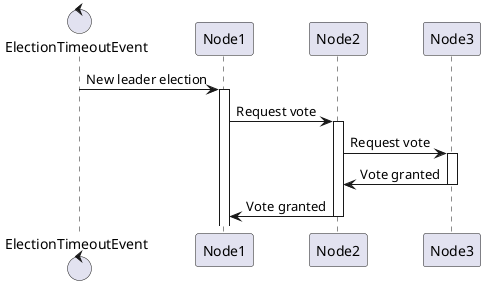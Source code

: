 @startuml raft-leader-election
control ElectionTimeoutEvent
participant Node1
participant Node2
participant Node3

ElectionTimeoutEvent -> Node1: New leader election
activate Node1
Node1 -> Node2: Request vote
activate Node2
Node2 -> Node3: Request vote
activate Node3
Node3 -> Node2: Vote granted
deactivate Node3
Node2 -> Node1: Vote granted
deactivate Node2
@enduml
